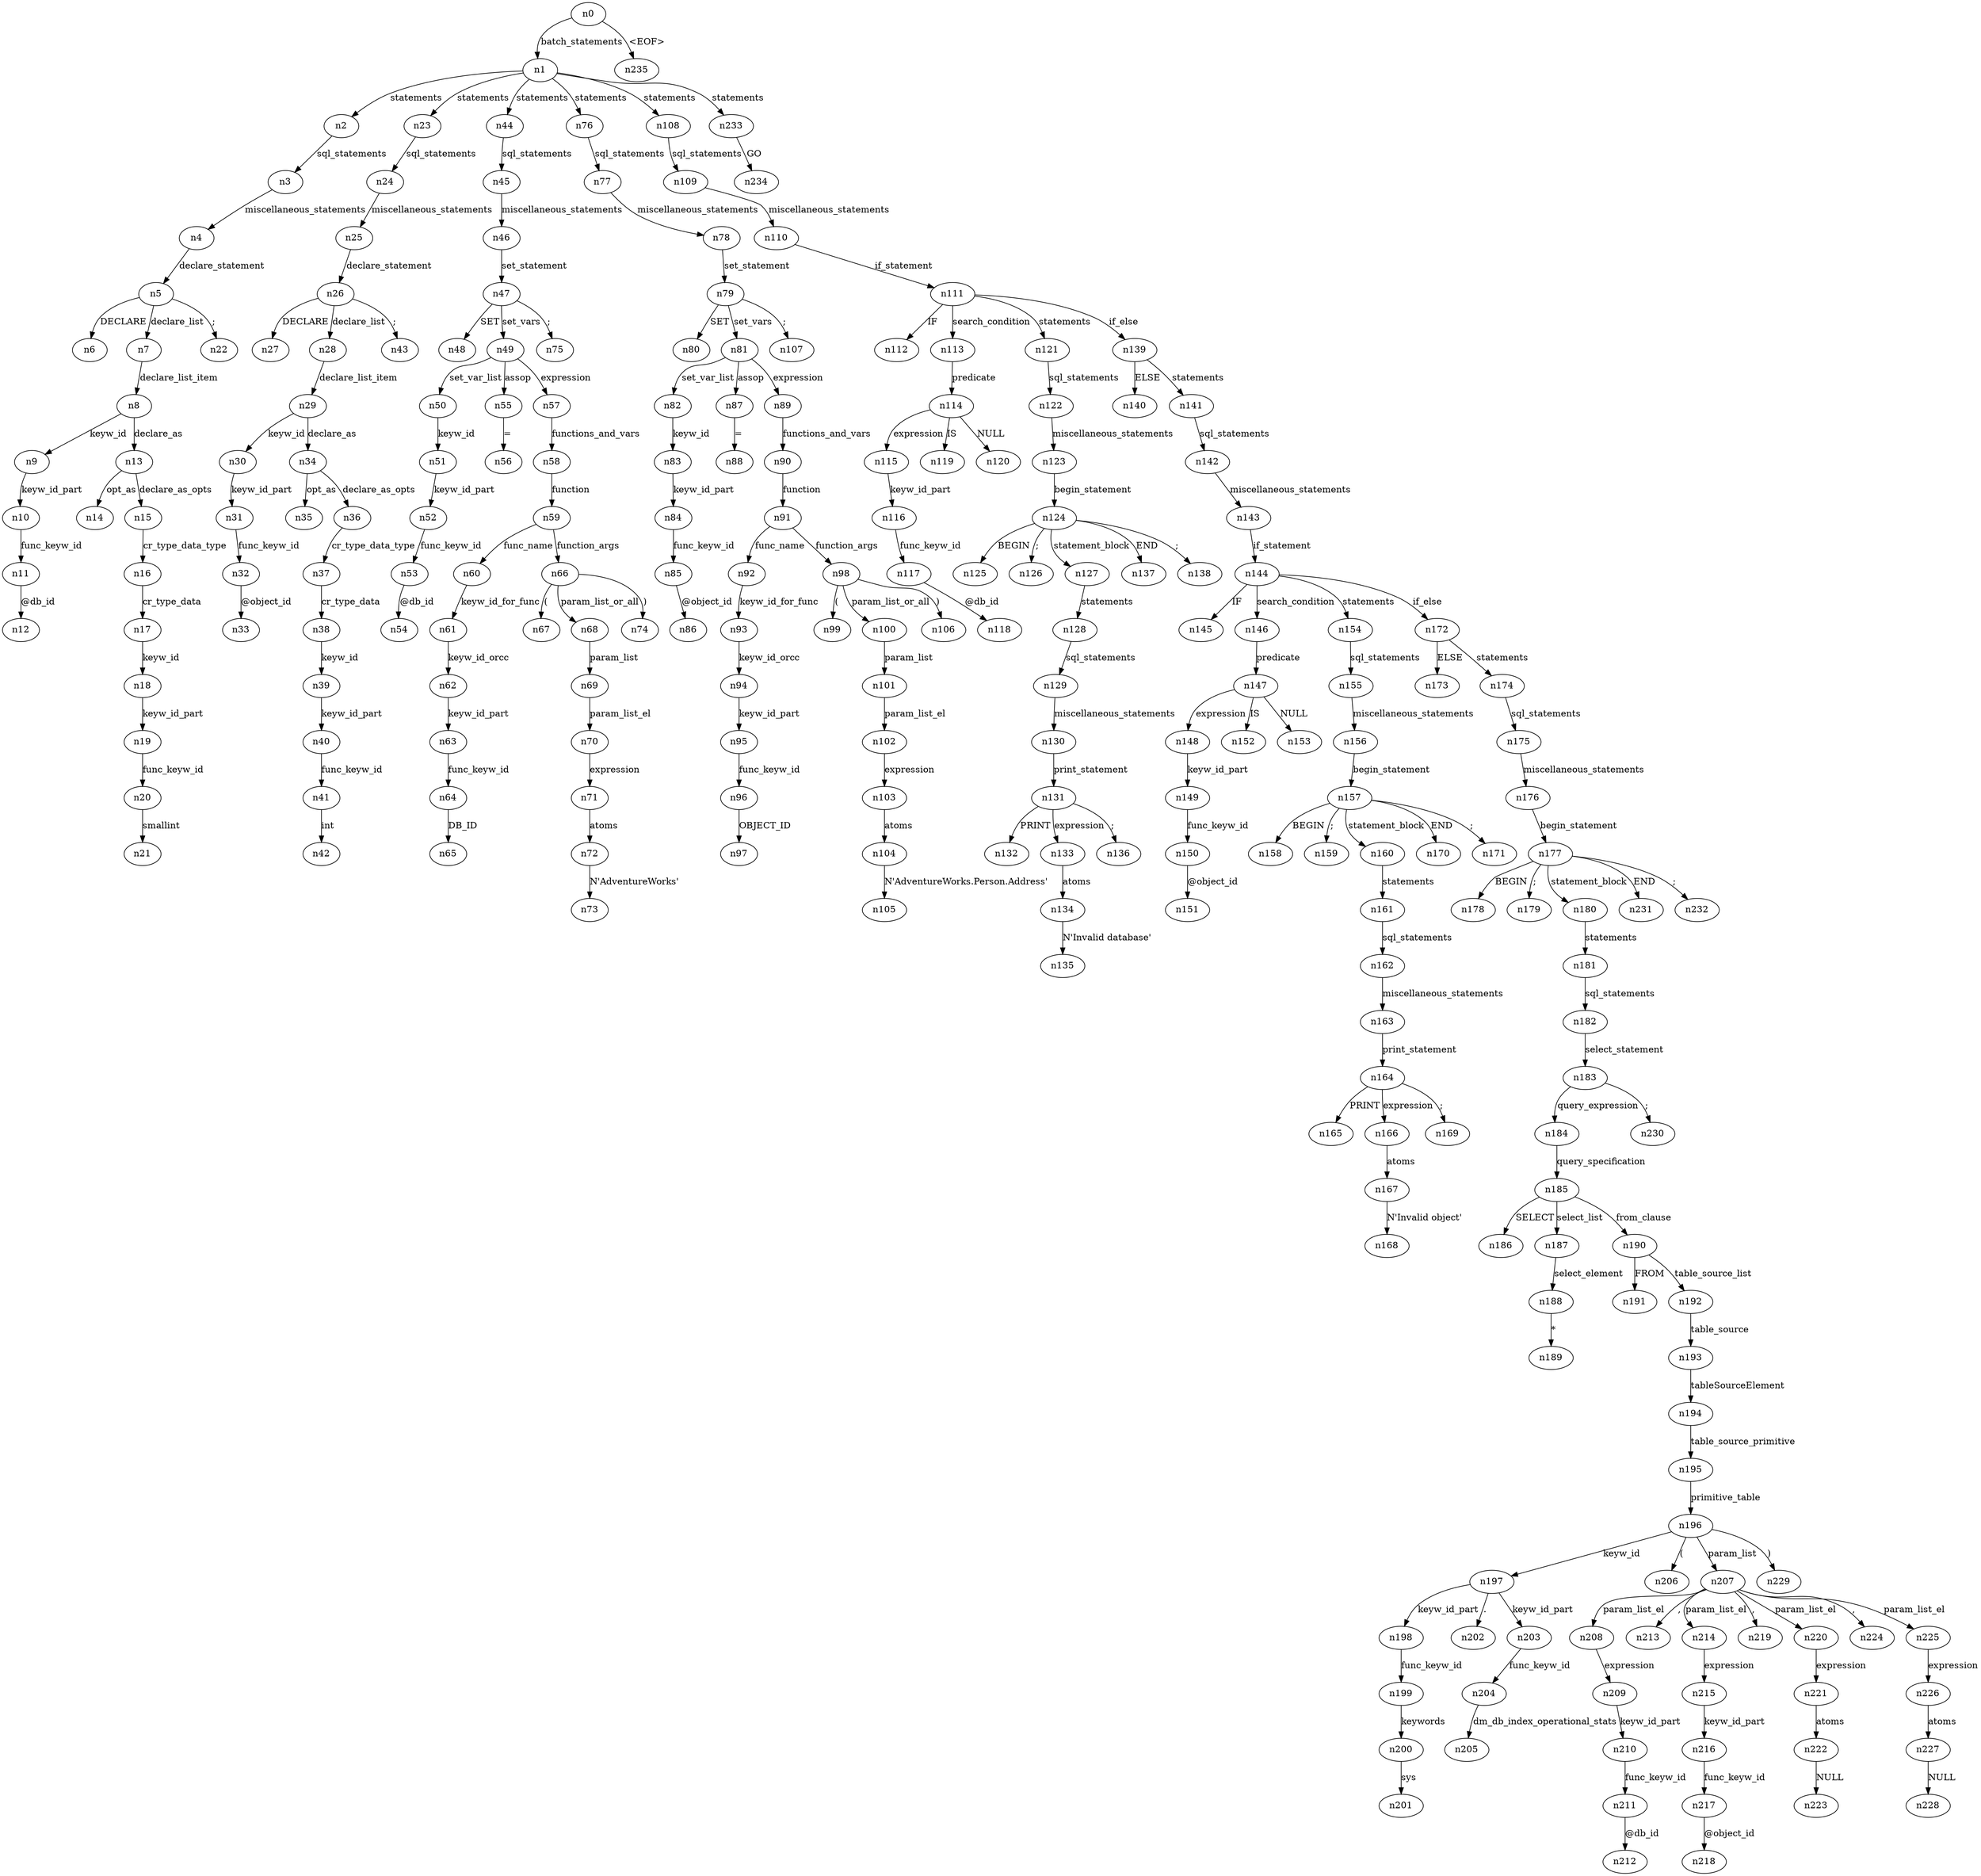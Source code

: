 digraph ParseTree {
  n0 -> n1 [label="batch_statements"];
  n1 -> n2 [label="statements"];
  n2 -> n3 [label="sql_statements"];
  n3 -> n4 [label="miscellaneous_statements"];
  n4 -> n5 [label="declare_statement"];
  n5 -> n6 [label="DECLARE"];
  n5 -> n7 [label="declare_list"];
  n7 -> n8 [label="declare_list_item"];
  n8 -> n9 [label="keyw_id"];
  n9 -> n10 [label="keyw_id_part"];
  n10 -> n11 [label="func_keyw_id"];
  n11 -> n12 [label="@db_id"];
  n8 -> n13 [label="declare_as"];
  n13 -> n14 [label="opt_as"];
  n13 -> n15 [label="declare_as_opts"];
  n15 -> n16 [label="cr_type_data_type"];
  n16 -> n17 [label="cr_type_data"];
  n17 -> n18 [label="keyw_id"];
  n18 -> n19 [label="keyw_id_part"];
  n19 -> n20 [label="func_keyw_id"];
  n20 -> n21 [label="smallint"];
  n5 -> n22 [label=";"];
  n1 -> n23 [label="statements"];
  n23 -> n24 [label="sql_statements"];
  n24 -> n25 [label="miscellaneous_statements"];
  n25 -> n26 [label="declare_statement"];
  n26 -> n27 [label="DECLARE"];
  n26 -> n28 [label="declare_list"];
  n28 -> n29 [label="declare_list_item"];
  n29 -> n30 [label="keyw_id"];
  n30 -> n31 [label="keyw_id_part"];
  n31 -> n32 [label="func_keyw_id"];
  n32 -> n33 [label="@object_id"];
  n29 -> n34 [label="declare_as"];
  n34 -> n35 [label="opt_as"];
  n34 -> n36 [label="declare_as_opts"];
  n36 -> n37 [label="cr_type_data_type"];
  n37 -> n38 [label="cr_type_data"];
  n38 -> n39 [label="keyw_id"];
  n39 -> n40 [label="keyw_id_part"];
  n40 -> n41 [label="func_keyw_id"];
  n41 -> n42 [label="int"];
  n26 -> n43 [label=";"];
  n1 -> n44 [label="statements"];
  n44 -> n45 [label="sql_statements"];
  n45 -> n46 [label="miscellaneous_statements"];
  n46 -> n47 [label="set_statement"];
  n47 -> n48 [label="SET"];
  n47 -> n49 [label="set_vars"];
  n49 -> n50 [label="set_var_list"];
  n50 -> n51 [label="keyw_id"];
  n51 -> n52 [label="keyw_id_part"];
  n52 -> n53 [label="func_keyw_id"];
  n53 -> n54 [label="@db_id"];
  n49 -> n55 [label="assop"];
  n55 -> n56 [label="="];
  n49 -> n57 [label="expression"];
  n57 -> n58 [label="functions_and_vars"];
  n58 -> n59 [label="function"];
  n59 -> n60 [label="func_name"];
  n60 -> n61 [label="keyw_id_for_func"];
  n61 -> n62 [label="keyw_id_orcc"];
  n62 -> n63 [label="keyw_id_part"];
  n63 -> n64 [label="func_keyw_id"];
  n64 -> n65 [label="DB_ID"];
  n59 -> n66 [label="function_args"];
  n66 -> n67 [label="("];
  n66 -> n68 [label="param_list_or_all"];
  n68 -> n69 [label="param_list"];
  n69 -> n70 [label="param_list_el"];
  n70 -> n71 [label="expression"];
  n71 -> n72 [label="atoms"];
  n72 -> n73 [label="N'AdventureWorks'"];
  n66 -> n74 [label=")"];
  n47 -> n75 [label=";"];
  n1 -> n76 [label="statements"];
  n76 -> n77 [label="sql_statements"];
  n77 -> n78 [label="miscellaneous_statements"];
  n78 -> n79 [label="set_statement"];
  n79 -> n80 [label="SET"];
  n79 -> n81 [label="set_vars"];
  n81 -> n82 [label="set_var_list"];
  n82 -> n83 [label="keyw_id"];
  n83 -> n84 [label="keyw_id_part"];
  n84 -> n85 [label="func_keyw_id"];
  n85 -> n86 [label="@object_id"];
  n81 -> n87 [label="assop"];
  n87 -> n88 [label="="];
  n81 -> n89 [label="expression"];
  n89 -> n90 [label="functions_and_vars"];
  n90 -> n91 [label="function"];
  n91 -> n92 [label="func_name"];
  n92 -> n93 [label="keyw_id_for_func"];
  n93 -> n94 [label="keyw_id_orcc"];
  n94 -> n95 [label="keyw_id_part"];
  n95 -> n96 [label="func_keyw_id"];
  n96 -> n97 [label="OBJECT_ID"];
  n91 -> n98 [label="function_args"];
  n98 -> n99 [label="("];
  n98 -> n100 [label="param_list_or_all"];
  n100 -> n101 [label="param_list"];
  n101 -> n102 [label="param_list_el"];
  n102 -> n103 [label="expression"];
  n103 -> n104 [label="atoms"];
  n104 -> n105 [label="N'AdventureWorks.Person.Address'"];
  n98 -> n106 [label=")"];
  n79 -> n107 [label=";"];
  n1 -> n108 [label="statements"];
  n108 -> n109 [label="sql_statements"];
  n109 -> n110 [label="miscellaneous_statements"];
  n110 -> n111 [label="if_statement"];
  n111 -> n112 [label="IF"];
  n111 -> n113 [label="search_condition"];
  n113 -> n114 [label="predicate"];
  n114 -> n115 [label="expression"];
  n115 -> n116 [label="keyw_id_part"];
  n116 -> n117 [label="func_keyw_id"];
  n117 -> n118 [label="@db_id"];
  n114 -> n119 [label="IS"];
  n114 -> n120 [label="NULL"];
  n111 -> n121 [label="statements"];
  n121 -> n122 [label="sql_statements"];
  n122 -> n123 [label="miscellaneous_statements"];
  n123 -> n124 [label="begin_statement"];
  n124 -> n125 [label="BEGIN"];
  n124 -> n126 [label=";"];
  n124 -> n127 [label="statement_block"];
  n127 -> n128 [label="statements"];
  n128 -> n129 [label="sql_statements"];
  n129 -> n130 [label="miscellaneous_statements"];
  n130 -> n131 [label="print_statement"];
  n131 -> n132 [label="PRINT"];
  n131 -> n133 [label="expression"];
  n133 -> n134 [label="atoms"];
  n134 -> n135 [label="N'Invalid database'"];
  n131 -> n136 [label=";"];
  n124 -> n137 [label="END"];
  n124 -> n138 [label=";"];
  n111 -> n139 [label="if_else"];
  n139 -> n140 [label="ELSE"];
  n139 -> n141 [label="statements"];
  n141 -> n142 [label="sql_statements"];
  n142 -> n143 [label="miscellaneous_statements"];
  n143 -> n144 [label="if_statement"];
  n144 -> n145 [label="IF"];
  n144 -> n146 [label="search_condition"];
  n146 -> n147 [label="predicate"];
  n147 -> n148 [label="expression"];
  n148 -> n149 [label="keyw_id_part"];
  n149 -> n150 [label="func_keyw_id"];
  n150 -> n151 [label="@object_id"];
  n147 -> n152 [label="IS"];
  n147 -> n153 [label="NULL"];
  n144 -> n154 [label="statements"];
  n154 -> n155 [label="sql_statements"];
  n155 -> n156 [label="miscellaneous_statements"];
  n156 -> n157 [label="begin_statement"];
  n157 -> n158 [label="BEGIN"];
  n157 -> n159 [label=";"];
  n157 -> n160 [label="statement_block"];
  n160 -> n161 [label="statements"];
  n161 -> n162 [label="sql_statements"];
  n162 -> n163 [label="miscellaneous_statements"];
  n163 -> n164 [label="print_statement"];
  n164 -> n165 [label="PRINT"];
  n164 -> n166 [label="expression"];
  n166 -> n167 [label="atoms"];
  n167 -> n168 [label="N'Invalid object'"];
  n164 -> n169 [label=";"];
  n157 -> n170 [label="END"];
  n157 -> n171 [label=";"];
  n144 -> n172 [label="if_else"];
  n172 -> n173 [label="ELSE"];
  n172 -> n174 [label="statements"];
  n174 -> n175 [label="sql_statements"];
  n175 -> n176 [label="miscellaneous_statements"];
  n176 -> n177 [label="begin_statement"];
  n177 -> n178 [label="BEGIN"];
  n177 -> n179 [label=";"];
  n177 -> n180 [label="statement_block"];
  n180 -> n181 [label="statements"];
  n181 -> n182 [label="sql_statements"];
  n182 -> n183 [label="select_statement"];
  n183 -> n184 [label="query_expression"];
  n184 -> n185 [label="query_specification"];
  n185 -> n186 [label="SELECT"];
  n185 -> n187 [label="select_list"];
  n187 -> n188 [label="select_element"];
  n188 -> n189 [label="*"];
  n185 -> n190 [label="from_clause"];
  n190 -> n191 [label="FROM"];
  n190 -> n192 [label="table_source_list"];
  n192 -> n193 [label="table_source"];
  n193 -> n194 [label="tableSourceElement"];
  n194 -> n195 [label="table_source_primitive"];
  n195 -> n196 [label="primitive_table"];
  n196 -> n197 [label="keyw_id"];
  n197 -> n198 [label="keyw_id_part"];
  n198 -> n199 [label="func_keyw_id"];
  n199 -> n200 [label="keywords"];
  n200 -> n201 [label="sys"];
  n197 -> n202 [label="."];
  n197 -> n203 [label="keyw_id_part"];
  n203 -> n204 [label="func_keyw_id"];
  n204 -> n205 [label="dm_db_index_operational_stats"];
  n196 -> n206 [label="("];
  n196 -> n207 [label="param_list"];
  n207 -> n208 [label="param_list_el"];
  n208 -> n209 [label="expression"];
  n209 -> n210 [label="keyw_id_part"];
  n210 -> n211 [label="func_keyw_id"];
  n211 -> n212 [label="@db_id"];
  n207 -> n213 [label=","];
  n207 -> n214 [label="param_list_el"];
  n214 -> n215 [label="expression"];
  n215 -> n216 [label="keyw_id_part"];
  n216 -> n217 [label="func_keyw_id"];
  n217 -> n218 [label="@object_id"];
  n207 -> n219 [label=","];
  n207 -> n220 [label="param_list_el"];
  n220 -> n221 [label="expression"];
  n221 -> n222 [label="atoms"];
  n222 -> n223 [label="NULL"];
  n207 -> n224 [label=","];
  n207 -> n225 [label="param_list_el"];
  n225 -> n226 [label="expression"];
  n226 -> n227 [label="atoms"];
  n227 -> n228 [label="NULL"];
  n196 -> n229 [label=")"];
  n183 -> n230 [label=";"];
  n177 -> n231 [label="END"];
  n177 -> n232 [label=";"];
  n1 -> n233 [label="statements"];
  n233 -> n234 [label="GO"];
  n0 -> n235 [label="<EOF>"];
}